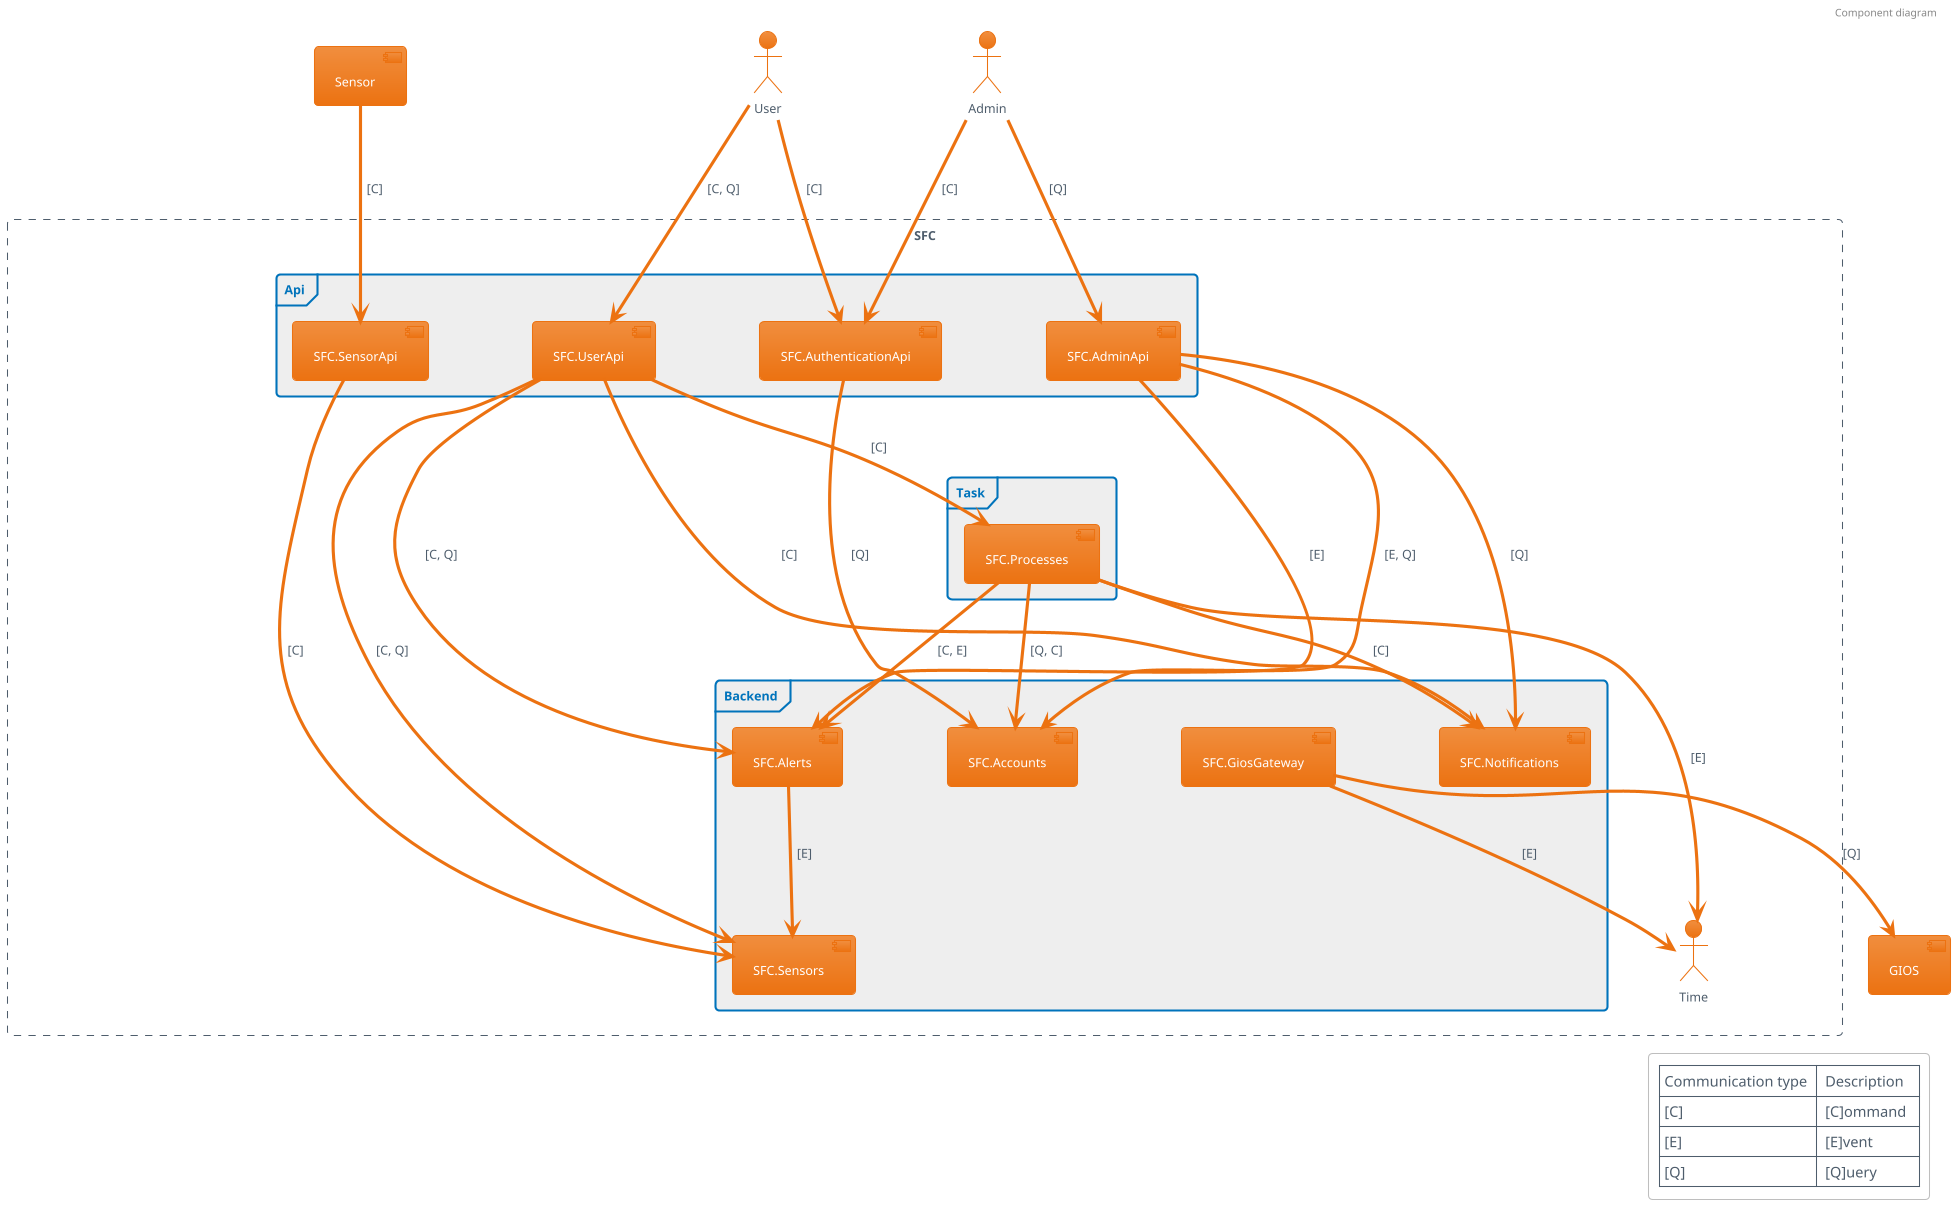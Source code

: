 @startuml
header Component diagram
!theme aws-orange

skinparam ranksep 100
skinparam nodesep 100
:Admin:
:User:
[GIOS]
[Sensor]
rectangle SFC #line.dashed {
frame Backend {
[SFC.Accounts]
[SFC.Alerts]
[SFC.GiosGateway]
[SFC.Notifications]
[SFC.Sensors]
}
frame Api {
[SFC.AdminApi]
[SFC.AuthenticationApi]
[SFC.SensorApi]
[SFC.UserApi]
}
frame Task {
[SFC.Processes]
}
:Time:
[Admin] -d-> [SFC.AdminApi] : [Q]
[Admin] -d-> [SFC.AuthenticationApi] : [C]
[SFC.AdminApi] -d-> [SFC.Notifications] : [Q]
[SFC.AdminApi] -d-> [SFC.Accounts] : [E, Q]
[SFC.AdminApi] -d-> [SFC.Alerts] : [E]
[SFC.Alerts] -d-> [SFC.Sensors] : [E]
[User] -d-> [SFC.AuthenticationApi] : [C]
[User] -d-> [SFC.UserApi] : [C, Q]
[SFC.AuthenticationApi] -d-> [SFC.Accounts] : [Q]
[SFC.GiosGateway] -d-> [Time] : [E]
[SFC.GiosGateway] -d-> [GIOS] : [Q]
[SFC.Processes] -d-> [SFC.Accounts] : [Q, C]
[SFC.Processes] -d-> [SFC.Notifications] : [C]
[SFC.Processes] -d-> [SFC.Alerts] : [C, E]
[SFC.Processes] -d-> [Time] : [E]
[Sensor] -d-> [SFC.SensorApi] : [C]
[SFC.SensorApi] -d-> [SFC.Sensors] : [C]
[SFC.UserApi] -d-> [SFC.Notifications] : [C]
[SFC.UserApi] -d-> [SFC.Sensors] : [C, Q]
[SFC.UserApi] -d-> [SFC.Alerts] : [C, Q]
[SFC.UserApi] -d-> [SFC.Processes] : [C]


legend right
    |Communication type | Description|
    |[C]                | [C]ommand  |
    |[E]                | [E]vent    |
    |[Q]                | [Q]uery    |
endlegend

@enduml
